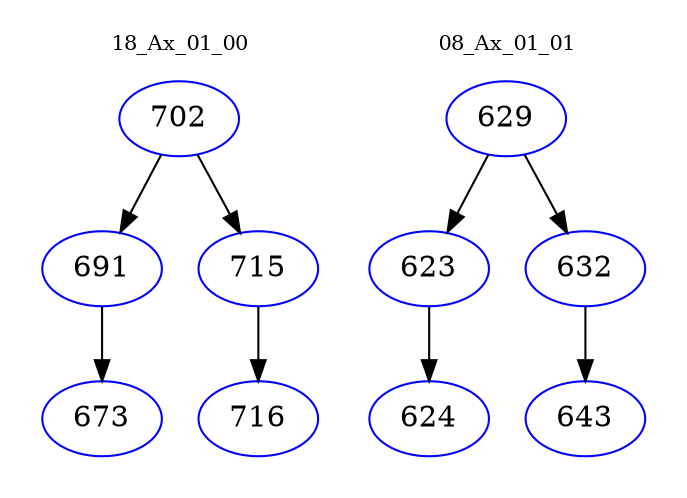 digraph{
subgraph cluster_0 {
color = white
label = "18_Ax_01_00";
fontsize=10;
T0_702 [label="702", color="blue"]
T0_702 -> T0_691 [color="black"]
T0_691 [label="691", color="blue"]
T0_691 -> T0_673 [color="black"]
T0_673 [label="673", color="blue"]
T0_702 -> T0_715 [color="black"]
T0_715 [label="715", color="blue"]
T0_715 -> T0_716 [color="black"]
T0_716 [label="716", color="blue"]
}
subgraph cluster_1 {
color = white
label = "08_Ax_01_01";
fontsize=10;
T1_629 [label="629", color="blue"]
T1_629 -> T1_623 [color="black"]
T1_623 [label="623", color="blue"]
T1_623 -> T1_624 [color="black"]
T1_624 [label="624", color="blue"]
T1_629 -> T1_632 [color="black"]
T1_632 [label="632", color="blue"]
T1_632 -> T1_643 [color="black"]
T1_643 [label="643", color="blue"]
}
}
